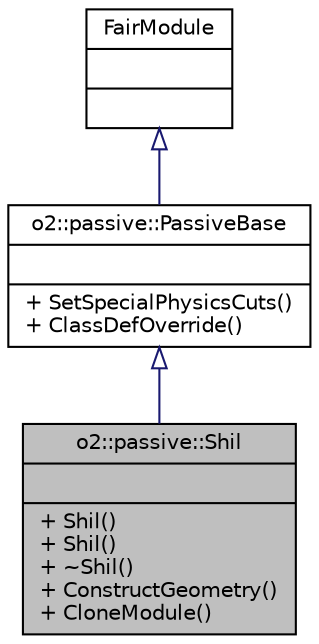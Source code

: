 digraph "o2::passive::Shil"
{
 // INTERACTIVE_SVG=YES
  bgcolor="transparent";
  edge [fontname="Helvetica",fontsize="10",labelfontname="Helvetica",labelfontsize="10"];
  node [fontname="Helvetica",fontsize="10",shape=record];
  Node3 [label="{o2::passive::Shil\n||+ Shil()\l+ Shil()\l+ ~Shil()\l+ ConstructGeometry()\l+ CloneModule()\l}",height=0.2,width=0.4,color="black", fillcolor="grey75", style="filled", fontcolor="black"];
  Node4 -> Node3 [dir="back",color="midnightblue",fontsize="10",style="solid",arrowtail="onormal",fontname="Helvetica"];
  Node4 [label="{o2::passive::PassiveBase\n||+ SetSpecialPhysicsCuts()\l+ ClassDefOverride()\l}",height=0.2,width=0.4,color="black",URL="$d6/dfc/classo2_1_1passive_1_1PassiveBase.html",tooltip="a common base class for passive modules - implementing generic functions "];
  Node5 -> Node4 [dir="back",color="midnightblue",fontsize="10",style="solid",arrowtail="onormal",fontname="Helvetica"];
  Node5 [label="{FairModule\n||}",height=0.2,width=0.4,color="black",URL="$d4/d06/classFairModule.html"];
}
